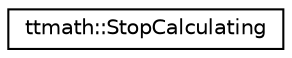 digraph "Graphical Class Hierarchy"
{
 // LATEX_PDF_SIZE
  edge [fontname="Helvetica",fontsize="10",labelfontname="Helvetica",labelfontsize="10"];
  node [fontname="Helvetica",fontsize="10",shape=record];
  rankdir="LR";
  Node0 [label="ttmath::StopCalculating",height=0.2,width=0.4,color="black", fillcolor="white", style="filled",URL="$classttmath_1_1_stop_calculating.html",tooltip=" "];
}
